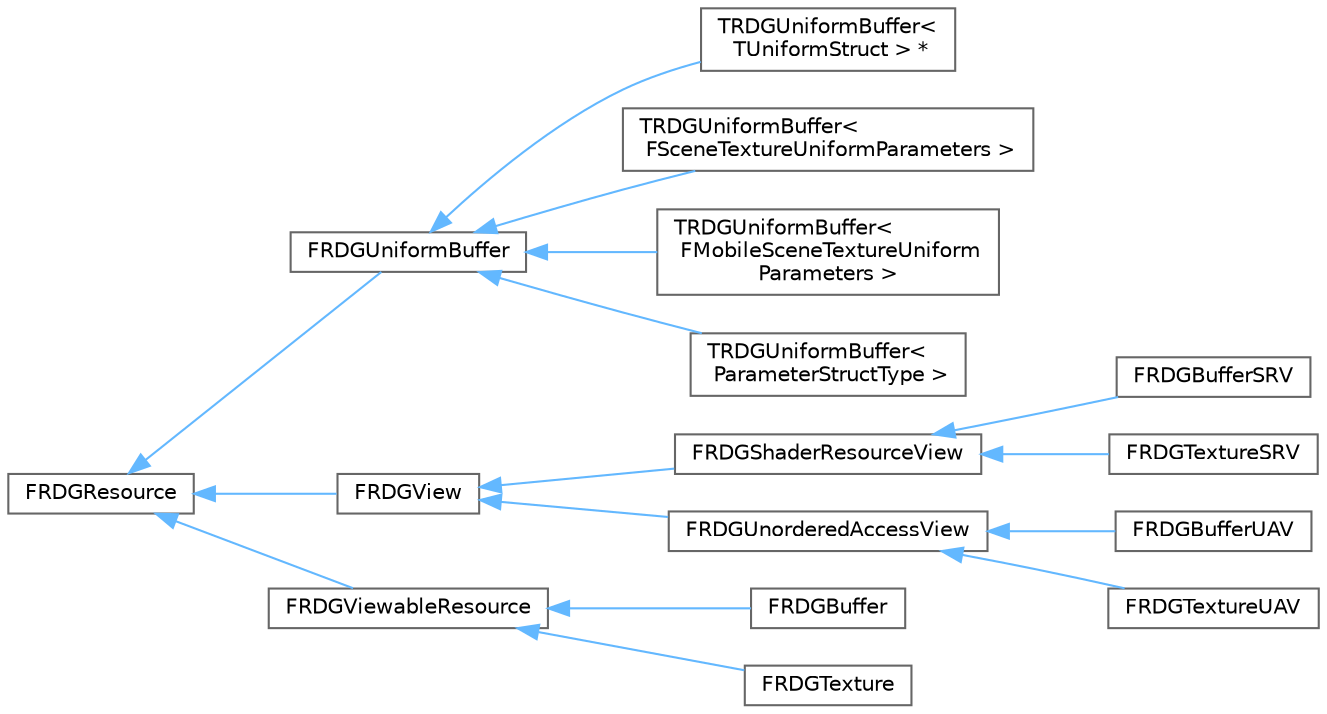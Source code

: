 digraph "Graphical Class Hierarchy"
{
 // INTERACTIVE_SVG=YES
 // LATEX_PDF_SIZE
  bgcolor="transparent";
  edge [fontname=Helvetica,fontsize=10,labelfontname=Helvetica,labelfontsize=10];
  node [fontname=Helvetica,fontsize=10,shape=box,height=0.2,width=0.4];
  rankdir="LR";
  Node0 [id="Node000000",label="FRDGResource",height=0.2,width=0.4,color="grey40", fillcolor="white", style="filled",URL="$d4/d89/classFRDGResource.html",tooltip="Generic graph resource."];
  Node0 -> Node1 [id="edge4604_Node000000_Node000001",dir="back",color="steelblue1",style="solid",tooltip=" "];
  Node1 [id="Node000001",label="FRDGUniformBuffer",height=0.2,width=0.4,color="grey40", fillcolor="white", style="filled",URL="$d3/d14/classFRDGUniformBuffer.html",tooltip=" "];
  Node1 -> Node2 [id="edge4605_Node000001_Node000002",dir="back",color="steelblue1",style="solid",tooltip=" "];
  Node2 [id="Node000002",label="TRDGUniformBuffer\<\l TUniformStruct \> *",height=0.2,width=0.4,color="grey40", fillcolor="white", style="filled",URL="$de/d5b/classTRDGUniformBuffer.html",tooltip=" "];
  Node1 -> Node3 [id="edge4606_Node000001_Node000003",dir="back",color="steelblue1",style="solid",tooltip=" "];
  Node3 [id="Node000003",label="TRDGUniformBuffer\<\l FSceneTextureUniformParameters \>",height=0.2,width=0.4,color="grey40", fillcolor="white", style="filled",URL="$de/d5b/classTRDGUniformBuffer.html",tooltip=" "];
  Node1 -> Node4 [id="edge4607_Node000001_Node000004",dir="back",color="steelblue1",style="solid",tooltip=" "];
  Node4 [id="Node000004",label="TRDGUniformBuffer\<\l FMobileSceneTextureUniform\lParameters \>",height=0.2,width=0.4,color="grey40", fillcolor="white", style="filled",URL="$de/d5b/classTRDGUniformBuffer.html",tooltip=" "];
  Node1 -> Node5 [id="edge4608_Node000001_Node000005",dir="back",color="steelblue1",style="solid",tooltip=" "];
  Node5 [id="Node000005",label="TRDGUniformBuffer\<\l ParameterStructType \>",height=0.2,width=0.4,color="grey40", fillcolor="white", style="filled",URL="$de/d5b/classTRDGUniformBuffer.html",tooltip=" "];
  Node0 -> Node6 [id="edge4609_Node000000_Node000006",dir="back",color="steelblue1",style="solid",tooltip=" "];
  Node6 [id="Node000006",label="FRDGView",height=0.2,width=0.4,color="grey40", fillcolor="white", style="filled",URL="$d7/d40/classFRDGView.html",tooltip="A render graph resource (e.g."];
  Node6 -> Node7 [id="edge4610_Node000006_Node000007",dir="back",color="steelblue1",style="solid",tooltip=" "];
  Node7 [id="Node000007",label="FRDGShaderResourceView",height=0.2,width=0.4,color="grey40", fillcolor="white", style="filled",URL="$d8/d35/classFRDGShaderResourceView.html",tooltip="Render graph tracked SRV."];
  Node7 -> Node8 [id="edge4611_Node000007_Node000008",dir="back",color="steelblue1",style="solid",tooltip=" "];
  Node8 [id="Node000008",label="FRDGBufferSRV",height=0.2,width=0.4,color="grey40", fillcolor="white", style="filled",URL="$d9/d1c/classFRDGBufferSRV.html",tooltip="Render graph tracked buffer SRV."];
  Node7 -> Node9 [id="edge4612_Node000007_Node000009",dir="back",color="steelblue1",style="solid",tooltip=" "];
  Node9 [id="Node000009",label="FRDGTextureSRV",height=0.2,width=0.4,color="grey40", fillcolor="white", style="filled",URL="$d7/d70/classFRDGTextureSRV.html",tooltip="Render graph tracked SRV."];
  Node6 -> Node10 [id="edge4613_Node000006_Node000010",dir="back",color="steelblue1",style="solid",tooltip=" "];
  Node10 [id="Node000010",label="FRDGUnorderedAccessView",height=0.2,width=0.4,color="grey40", fillcolor="white", style="filled",URL="$d5/da3/classFRDGUnorderedAccessView.html",tooltip="Render graph tracked UAV."];
  Node10 -> Node11 [id="edge4614_Node000010_Node000011",dir="back",color="steelblue1",style="solid",tooltip=" "];
  Node11 [id="Node000011",label="FRDGBufferUAV",height=0.2,width=0.4,color="grey40", fillcolor="white", style="filled",URL="$dc/d2d/classFRDGBufferUAV.html",tooltip="Render graph tracked buffer UAV."];
  Node10 -> Node12 [id="edge4615_Node000010_Node000012",dir="back",color="steelblue1",style="solid",tooltip=" "];
  Node12 [id="Node000012",label="FRDGTextureUAV",height=0.2,width=0.4,color="grey40", fillcolor="white", style="filled",URL="$d1/d86/classFRDGTextureUAV.html",tooltip="Render graph tracked texture UAV."];
  Node0 -> Node13 [id="edge4616_Node000000_Node000013",dir="back",color="steelblue1",style="solid",tooltip=" "];
  Node13 [id="Node000013",label="FRDGViewableResource",height=0.2,width=0.4,color="grey40", fillcolor="white", style="filled",URL="$d0/d60/classFRDGViewableResource.html",tooltip="A render graph resource with an allocation lifetime tracked by the graph."];
  Node13 -> Node14 [id="edge4617_Node000013_Node000014",dir="back",color="steelblue1",style="solid",tooltip=" "];
  Node14 [id="Node000014",label="FRDGBuffer",height=0.2,width=0.4,color="grey40", fillcolor="white", style="filled",URL="$d0/d52/classFRDGBuffer.html",tooltip="A render graph tracked buffer."];
  Node13 -> Node15 [id="edge4618_Node000013_Node000015",dir="back",color="steelblue1",style="solid",tooltip=" "];
  Node15 [id="Node000015",label="FRDGTexture",height=0.2,width=0.4,color="grey40", fillcolor="white", style="filled",URL="$d8/d5d/classFRDGTexture.html",tooltip="Render graph tracked Texture."];
}
